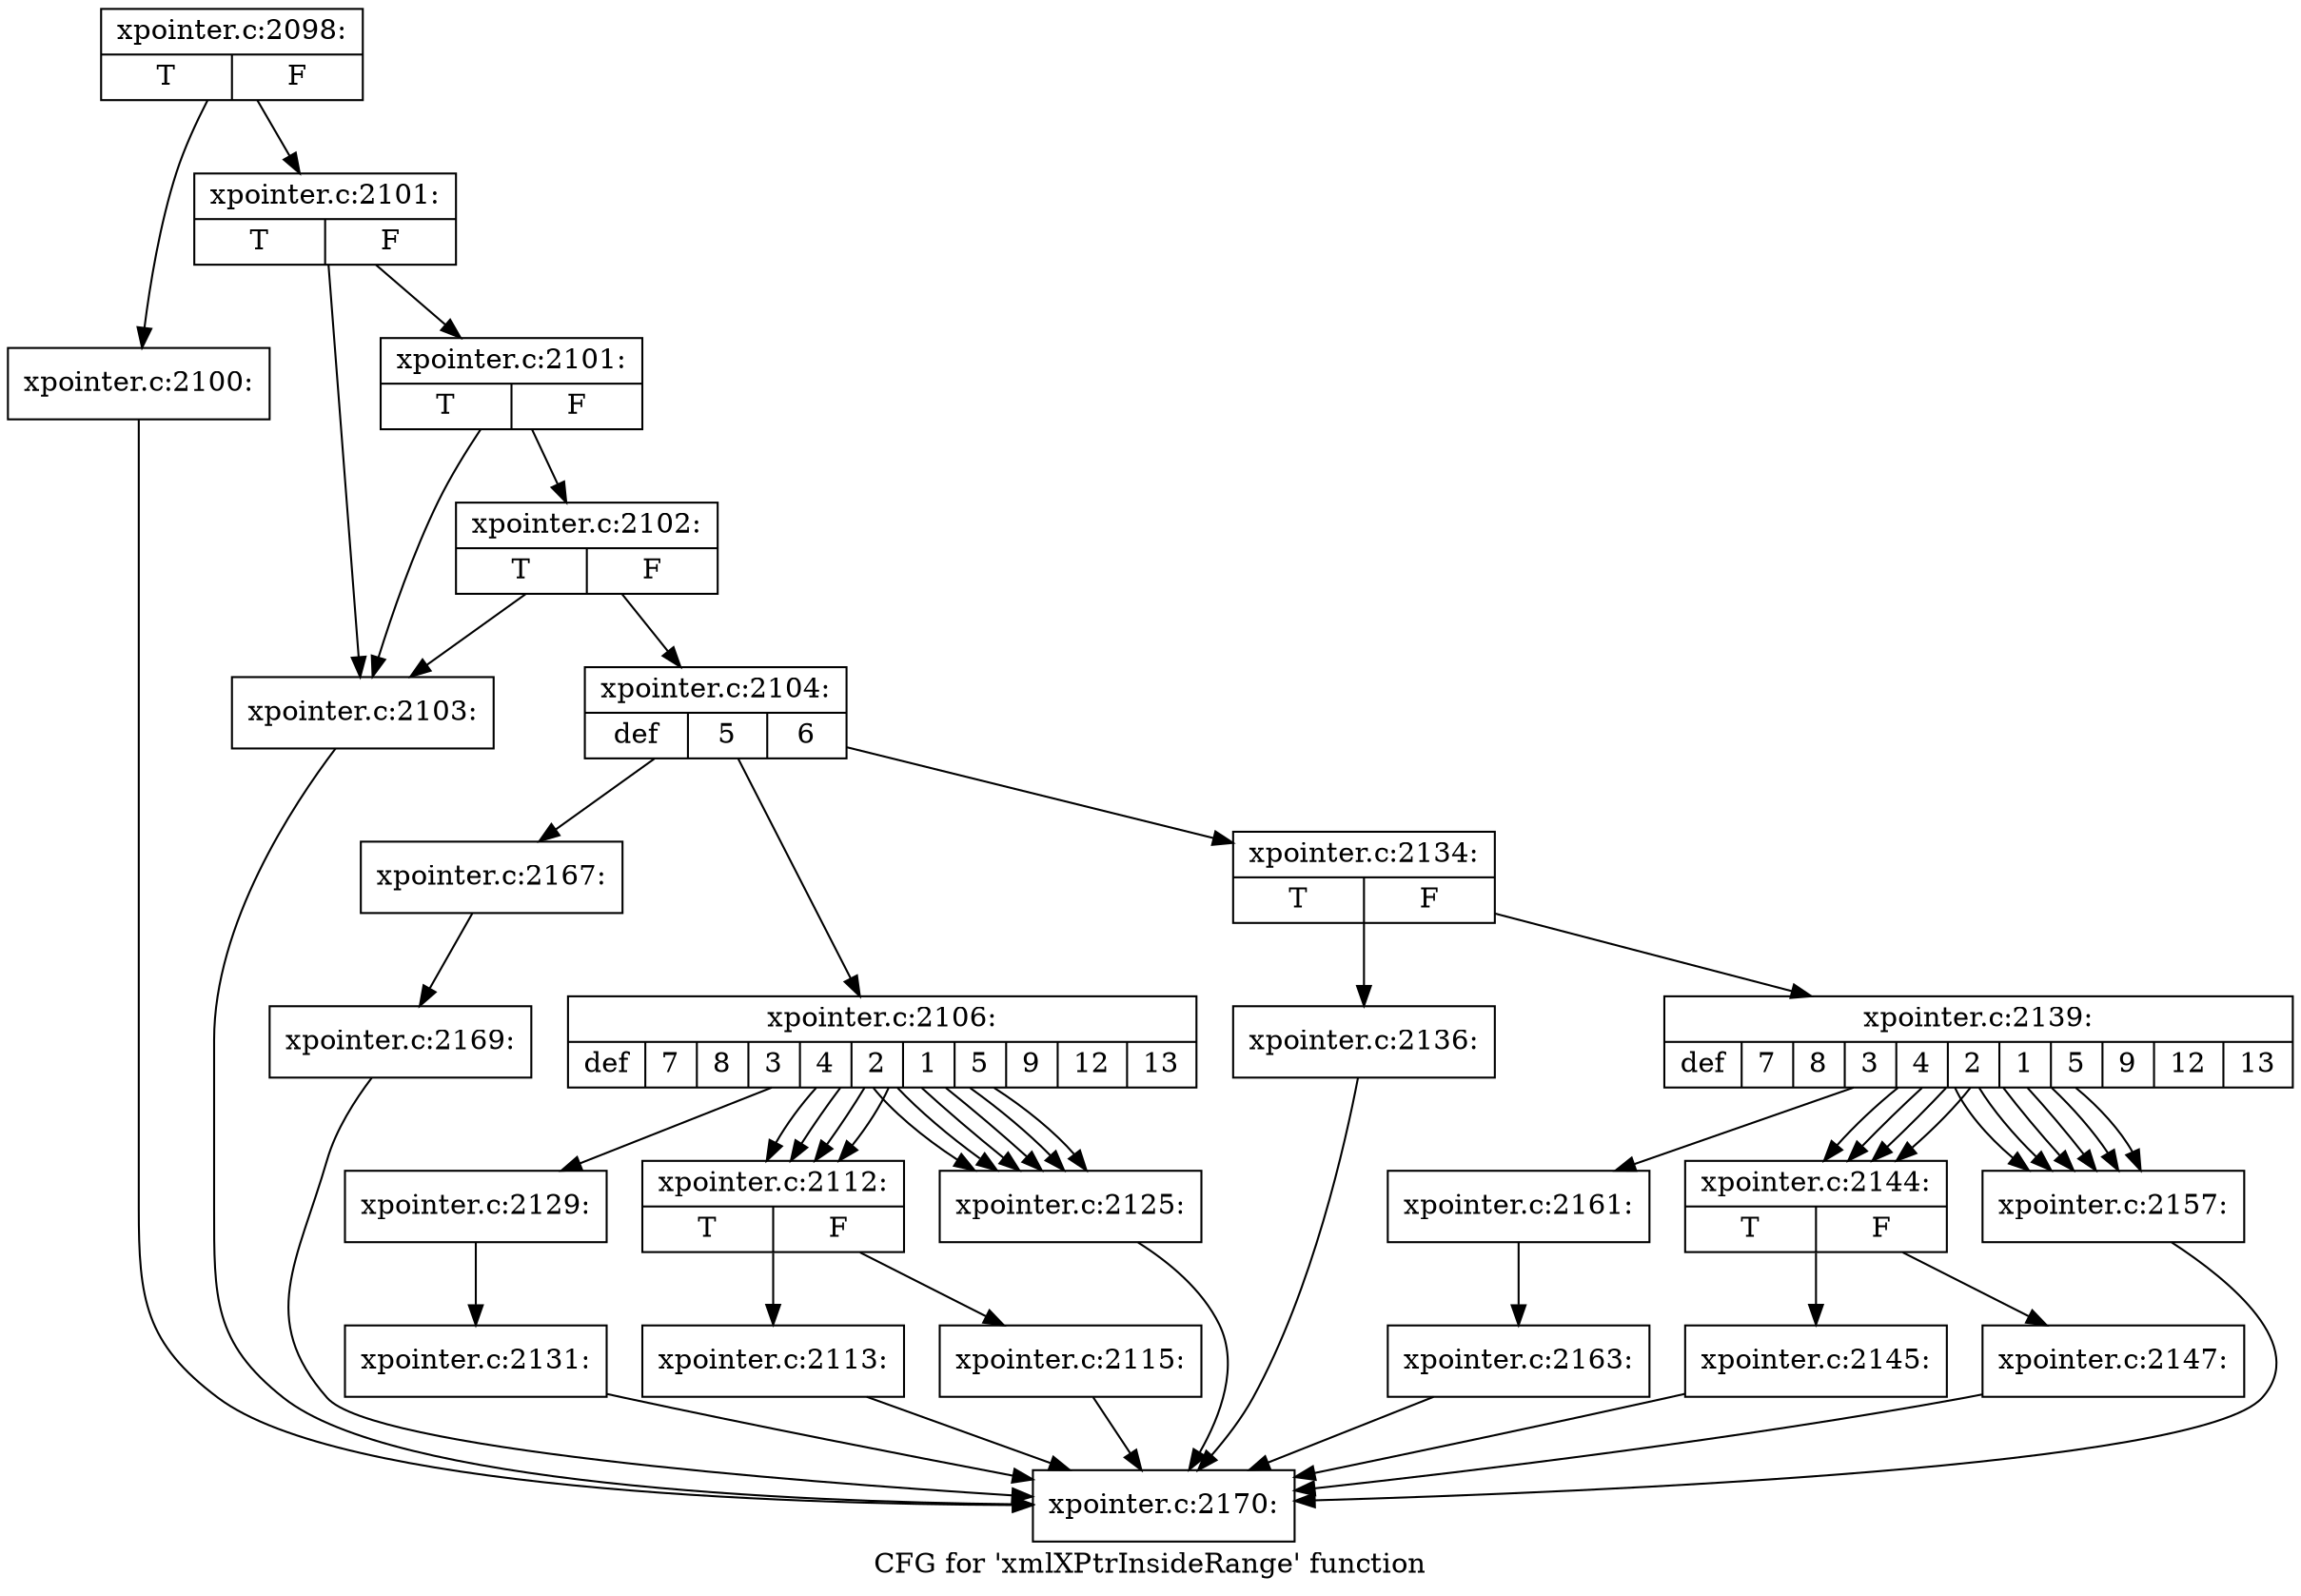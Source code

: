 digraph "CFG for 'xmlXPtrInsideRange' function" {
	label="CFG for 'xmlXPtrInsideRange' function";

	Node0x51d6d30 [shape=record,label="{xpointer.c:2098:|{<s0>T|<s1>F}}"];
	Node0x51d6d30 -> Node0x526bc40;
	Node0x51d6d30 -> Node0x526bc90;
	Node0x526bc40 [shape=record,label="{xpointer.c:2100:}"];
	Node0x526bc40 -> Node0x526bf30;
	Node0x526bc90 [shape=record,label="{xpointer.c:2101:|{<s0>T|<s1>F}}"];
	Node0x526bc90 -> Node0x5276d00;
	Node0x526bc90 -> Node0x5276e20;
	Node0x5276e20 [shape=record,label="{xpointer.c:2101:|{<s0>T|<s1>F}}"];
	Node0x5276e20 -> Node0x5276d00;
	Node0x5276e20 -> Node0x5276da0;
	Node0x5276da0 [shape=record,label="{xpointer.c:2102:|{<s0>T|<s1>F}}"];
	Node0x5276da0 -> Node0x5276d00;
	Node0x5276da0 -> Node0x5276d50;
	Node0x5276d00 [shape=record,label="{xpointer.c:2103:}"];
	Node0x5276d00 -> Node0x526bf30;
	Node0x5276d50 [shape=record,label="{xpointer.c:2104:|{<s0>def|<s1>5|<s2>6}}"];
	Node0x5276d50 -> Node0x5277c10;
	Node0x5276d50 -> Node0x5277f50;
	Node0x5276d50 -> Node0x527a4f0;
	Node0x5277f50 [shape=record,label="{xpointer.c:2106:|{<s0>def|<s1>7|<s2>8|<s3>3|<s4>4|<s5>2|<s6>1|<s7>5|<s8>9|<s9>12|<s10>13}}"];
	Node0x5277f50 -> Node0x52787f0;
	Node0x5277f50 -> Node0x5278b30;
	Node0x5277f50 -> Node0x5278b30;
	Node0x5277f50 -> Node0x5278b30;
	Node0x5277f50 -> Node0x5278b30;
	Node0x5277f50 -> Node0x5278ce0;
	Node0x5277f50 -> Node0x5278ce0;
	Node0x5277f50 -> Node0x5278ce0;
	Node0x5277f50 -> Node0x5278ce0;
	Node0x5277f50 -> Node0x5278ce0;
	Node0x5277f50 -> Node0x5278ce0;
	Node0x5278b30 [shape=record,label="{xpointer.c:2112:|{<s0>T|<s1>F}}"];
	Node0x5278b30 -> Node0x5278c90;
	Node0x5278b30 -> Node0x5278d30;
	Node0x5278c90 [shape=record,label="{xpointer.c:2113:}"];
	Node0x5278c90 -> Node0x526bf30;
	Node0x5278d30 [shape=record,label="{xpointer.c:2115:}"];
	Node0x5278d30 -> Node0x526bf30;
	Node0x5278ce0 [shape=record,label="{xpointer.c:2125:}"];
	Node0x5278ce0 -> Node0x526bf30;
	Node0x52787f0 [shape=record,label="{xpointer.c:2129:}"];
	Node0x52787f0 -> Node0x52785e0;
	Node0x52785e0 [shape=record,label="{xpointer.c:2131:}"];
	Node0x52785e0 -> Node0x526bf30;
	Node0x527a4f0 [shape=record,label="{xpointer.c:2134:|{<s0>T|<s1>F}}"];
	Node0x527a4f0 -> Node0x527abf0;
	Node0x527a4f0 -> Node0x527ac90;
	Node0x527abf0 [shape=record,label="{xpointer.c:2136:}"];
	Node0x527abf0 -> Node0x526bf30;
	Node0x527ac90 [shape=record,label="{xpointer.c:2139:|{<s0>def|<s1>7|<s2>8|<s3>3|<s4>4|<s5>2|<s6>1|<s7>5|<s8>9|<s9>12|<s10>13}}"];
	Node0x527ac90 -> Node0x527bc00;
	Node0x527ac90 -> Node0x527bf40;
	Node0x527ac90 -> Node0x527bf40;
	Node0x527ac90 -> Node0x527bf40;
	Node0x527ac90 -> Node0x527bf40;
	Node0x527ac90 -> Node0x527c0f0;
	Node0x527ac90 -> Node0x527c0f0;
	Node0x527ac90 -> Node0x527c0f0;
	Node0x527ac90 -> Node0x527c0f0;
	Node0x527ac90 -> Node0x527c0f0;
	Node0x527ac90 -> Node0x527c0f0;
	Node0x527bf40 [shape=record,label="{xpointer.c:2144:|{<s0>T|<s1>F}}"];
	Node0x527bf40 -> Node0x527c0a0;
	Node0x527bf40 -> Node0x527c140;
	Node0x527c0a0 [shape=record,label="{xpointer.c:2145:}"];
	Node0x527c0a0 -> Node0x526bf30;
	Node0x527c140 [shape=record,label="{xpointer.c:2147:}"];
	Node0x527c140 -> Node0x526bf30;
	Node0x527c0f0 [shape=record,label="{xpointer.c:2157:}"];
	Node0x527c0f0 -> Node0x526bf30;
	Node0x527bc00 [shape=record,label="{xpointer.c:2161:}"];
	Node0x527bc00 -> Node0x527b9f0;
	Node0x527b9f0 [shape=record,label="{xpointer.c:2163:}"];
	Node0x527b9f0 -> Node0x526bf30;
	Node0x5277c10 [shape=record,label="{xpointer.c:2167:}"];
	Node0x5277c10 -> Node0x5277a00;
	Node0x5277a00 [shape=record,label="{xpointer.c:2169:}"];
	Node0x5277a00 -> Node0x526bf30;
	Node0x526bf30 [shape=record,label="{xpointer.c:2170:}"];
}
